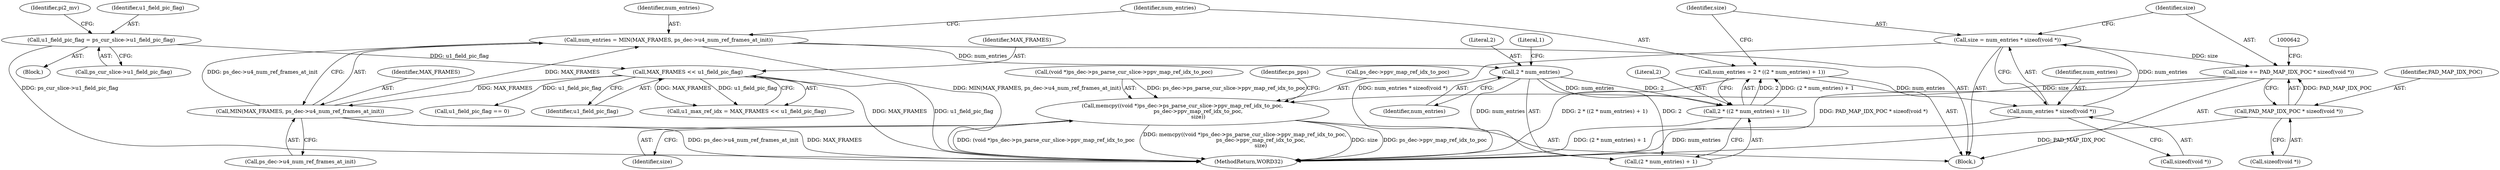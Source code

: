 digraph "0_Android_943323f1d9d3dd5c2634deb26cbe72343ca6b3db_2@API" {
"1000634" [label="(Call,size += PAD_MAP_IDX_POC * sizeof(void *))"];
"1000636" [label="(Call,PAD_MAP_IDX_POC * sizeof(void *))"];
"1000628" [label="(Call,size = num_entries * sizeof(void *))"];
"1000630" [label="(Call,num_entries * sizeof(void *))"];
"1000619" [label="(Call,num_entries = 2 * ((2 * num_entries) + 1))"];
"1000621" [label="(Call,2 * ((2 * num_entries) + 1))"];
"1000624" [label="(Call,2 * num_entries)"];
"1000612" [label="(Call,num_entries = MIN(MAX_FRAMES, ps_dec->u4_num_ref_frames_at_init))"];
"1000614" [label="(Call,MIN(MAX_FRAMES, ps_dec->u4_num_ref_frames_at_init))"];
"1000269" [label="(Call,MAX_FRAMES << u1_field_pic_flag)"];
"1000162" [label="(Call,u1_field_pic_flag = ps_cur_slice->u1_field_pic_flag)"];
"1000640" [label="(Call,memcpy((void *)ps_dec->ps_parse_cur_slice->ppv_map_ref_idx_to_poc,\n                   ps_dec->ppv_map_ref_idx_to_poc,\n                   size))"];
"1000613" [label="(Identifier,num_entries)"];
"1000630" [label="(Call,num_entries * sizeof(void *))"];
"1000624" [label="(Call,2 * num_entries)"];
"1000627" [label="(Literal,1)"];
"1000612" [label="(Call,num_entries = MIN(MAX_FRAMES, ps_dec->u4_num_ref_frames_at_init))"];
"1000269" [label="(Call,MAX_FRAMES << u1_field_pic_flag)"];
"1000163" [label="(Identifier,u1_field_pic_flag)"];
"1000651" [label="(Identifier,size)"];
"1000623" [label="(Call,(2 * num_entries) + 1)"];
"1000615" [label="(Identifier,MAX_FRAMES)"];
"1000707" [label="(Call,u1_field_pic_flag == 0)"];
"1000609" [label="(Block,)"];
"1000162" [label="(Call,u1_field_pic_flag = ps_cur_slice->u1_field_pic_flag)"];
"1000621" [label="(Call,2 * ((2 * num_entries) + 1))"];
"1000619" [label="(Call,num_entries = 2 * ((2 * num_entries) + 1))"];
"1000636" [label="(Call,PAD_MAP_IDX_POC * sizeof(void *))"];
"1000622" [label="(Literal,2)"];
"1000271" [label="(Identifier,u1_field_pic_flag)"];
"1000620" [label="(Identifier,num_entries)"];
"1000635" [label="(Identifier,size)"];
"1001036" [label="(MethodReturn,WORD32)"];
"1000628" [label="(Call,size = num_entries * sizeof(void *))"];
"1000616" [label="(Call,ps_dec->u4_num_ref_frames_at_init)"];
"1000641" [label="(Call,(void *)ps_dec->ps_parse_cur_slice->ppv_map_ref_idx_to_poc)"];
"1000654" [label="(Identifier,ps_pps)"];
"1000648" [label="(Call,ps_dec->ppv_map_ref_idx_to_poc)"];
"1000625" [label="(Literal,2)"];
"1000174" [label="(Identifier,pi2_mv)"];
"1000121" [label="(Block,)"];
"1000270" [label="(Identifier,MAX_FRAMES)"];
"1000614" [label="(Call,MIN(MAX_FRAMES, ps_dec->u4_num_ref_frames_at_init))"];
"1000164" [label="(Call,ps_cur_slice->u1_field_pic_flag)"];
"1000632" [label="(Call,sizeof(void *))"];
"1000631" [label="(Identifier,num_entries)"];
"1000637" [label="(Identifier,PAD_MAP_IDX_POC)"];
"1000626" [label="(Identifier,num_entries)"];
"1000638" [label="(Call,sizeof(void *))"];
"1000267" [label="(Call,u1_max_ref_idx = MAX_FRAMES << u1_field_pic_flag)"];
"1000640" [label="(Call,memcpy((void *)ps_dec->ps_parse_cur_slice->ppv_map_ref_idx_to_poc,\n                   ps_dec->ppv_map_ref_idx_to_poc,\n                   size))"];
"1000629" [label="(Identifier,size)"];
"1000634" [label="(Call,size += PAD_MAP_IDX_POC * sizeof(void *))"];
"1000634" -> "1000609"  [label="AST: "];
"1000634" -> "1000636"  [label="CFG: "];
"1000635" -> "1000634"  [label="AST: "];
"1000636" -> "1000634"  [label="AST: "];
"1000642" -> "1000634"  [label="CFG: "];
"1000634" -> "1001036"  [label="DDG: PAD_MAP_IDX_POC * sizeof(void *)"];
"1000636" -> "1000634"  [label="DDG: PAD_MAP_IDX_POC"];
"1000628" -> "1000634"  [label="DDG: size"];
"1000634" -> "1000640"  [label="DDG: size"];
"1000636" -> "1000638"  [label="CFG: "];
"1000637" -> "1000636"  [label="AST: "];
"1000638" -> "1000636"  [label="AST: "];
"1000636" -> "1001036"  [label="DDG: PAD_MAP_IDX_POC"];
"1000628" -> "1000609"  [label="AST: "];
"1000628" -> "1000630"  [label="CFG: "];
"1000629" -> "1000628"  [label="AST: "];
"1000630" -> "1000628"  [label="AST: "];
"1000635" -> "1000628"  [label="CFG: "];
"1000628" -> "1001036"  [label="DDG: num_entries * sizeof(void *)"];
"1000630" -> "1000628"  [label="DDG: num_entries"];
"1000630" -> "1000632"  [label="CFG: "];
"1000631" -> "1000630"  [label="AST: "];
"1000632" -> "1000630"  [label="AST: "];
"1000630" -> "1001036"  [label="DDG: num_entries"];
"1000619" -> "1000630"  [label="DDG: num_entries"];
"1000619" -> "1000609"  [label="AST: "];
"1000619" -> "1000621"  [label="CFG: "];
"1000620" -> "1000619"  [label="AST: "];
"1000621" -> "1000619"  [label="AST: "];
"1000629" -> "1000619"  [label="CFG: "];
"1000619" -> "1001036"  [label="DDG: 2 * ((2 * num_entries) + 1)"];
"1000621" -> "1000619"  [label="DDG: 2"];
"1000621" -> "1000619"  [label="DDG: (2 * num_entries) + 1"];
"1000621" -> "1000623"  [label="CFG: "];
"1000622" -> "1000621"  [label="AST: "];
"1000623" -> "1000621"  [label="AST: "];
"1000621" -> "1001036"  [label="DDG: (2 * num_entries) + 1"];
"1000624" -> "1000621"  [label="DDG: 2"];
"1000624" -> "1000621"  [label="DDG: num_entries"];
"1000624" -> "1000623"  [label="AST: "];
"1000624" -> "1000626"  [label="CFG: "];
"1000625" -> "1000624"  [label="AST: "];
"1000626" -> "1000624"  [label="AST: "];
"1000627" -> "1000624"  [label="CFG: "];
"1000624" -> "1000623"  [label="DDG: 2"];
"1000624" -> "1000623"  [label="DDG: num_entries"];
"1000612" -> "1000624"  [label="DDG: num_entries"];
"1000612" -> "1000609"  [label="AST: "];
"1000612" -> "1000614"  [label="CFG: "];
"1000613" -> "1000612"  [label="AST: "];
"1000614" -> "1000612"  [label="AST: "];
"1000620" -> "1000612"  [label="CFG: "];
"1000612" -> "1001036"  [label="DDG: MIN(MAX_FRAMES, ps_dec->u4_num_ref_frames_at_init)"];
"1000614" -> "1000612"  [label="DDG: MAX_FRAMES"];
"1000614" -> "1000612"  [label="DDG: ps_dec->u4_num_ref_frames_at_init"];
"1000614" -> "1000616"  [label="CFG: "];
"1000615" -> "1000614"  [label="AST: "];
"1000616" -> "1000614"  [label="AST: "];
"1000614" -> "1001036"  [label="DDG: ps_dec->u4_num_ref_frames_at_init"];
"1000614" -> "1001036"  [label="DDG: MAX_FRAMES"];
"1000269" -> "1000614"  [label="DDG: MAX_FRAMES"];
"1000269" -> "1000267"  [label="AST: "];
"1000269" -> "1000271"  [label="CFG: "];
"1000270" -> "1000269"  [label="AST: "];
"1000271" -> "1000269"  [label="AST: "];
"1000267" -> "1000269"  [label="CFG: "];
"1000269" -> "1001036"  [label="DDG: MAX_FRAMES"];
"1000269" -> "1001036"  [label="DDG: u1_field_pic_flag"];
"1000269" -> "1000267"  [label="DDG: MAX_FRAMES"];
"1000269" -> "1000267"  [label="DDG: u1_field_pic_flag"];
"1000162" -> "1000269"  [label="DDG: u1_field_pic_flag"];
"1000269" -> "1000707"  [label="DDG: u1_field_pic_flag"];
"1000162" -> "1000121"  [label="AST: "];
"1000162" -> "1000164"  [label="CFG: "];
"1000163" -> "1000162"  [label="AST: "];
"1000164" -> "1000162"  [label="AST: "];
"1000174" -> "1000162"  [label="CFG: "];
"1000162" -> "1001036"  [label="DDG: ps_cur_slice->u1_field_pic_flag"];
"1000640" -> "1000609"  [label="AST: "];
"1000640" -> "1000651"  [label="CFG: "];
"1000641" -> "1000640"  [label="AST: "];
"1000648" -> "1000640"  [label="AST: "];
"1000651" -> "1000640"  [label="AST: "];
"1000654" -> "1000640"  [label="CFG: "];
"1000640" -> "1001036"  [label="DDG: (void *)ps_dec->ps_parse_cur_slice->ppv_map_ref_idx_to_poc"];
"1000640" -> "1001036"  [label="DDG: memcpy((void *)ps_dec->ps_parse_cur_slice->ppv_map_ref_idx_to_poc,\n                   ps_dec->ppv_map_ref_idx_to_poc,\n                   size)"];
"1000640" -> "1001036"  [label="DDG: size"];
"1000640" -> "1001036"  [label="DDG: ps_dec->ppv_map_ref_idx_to_poc"];
"1000641" -> "1000640"  [label="DDG: ps_dec->ps_parse_cur_slice->ppv_map_ref_idx_to_poc"];
}
